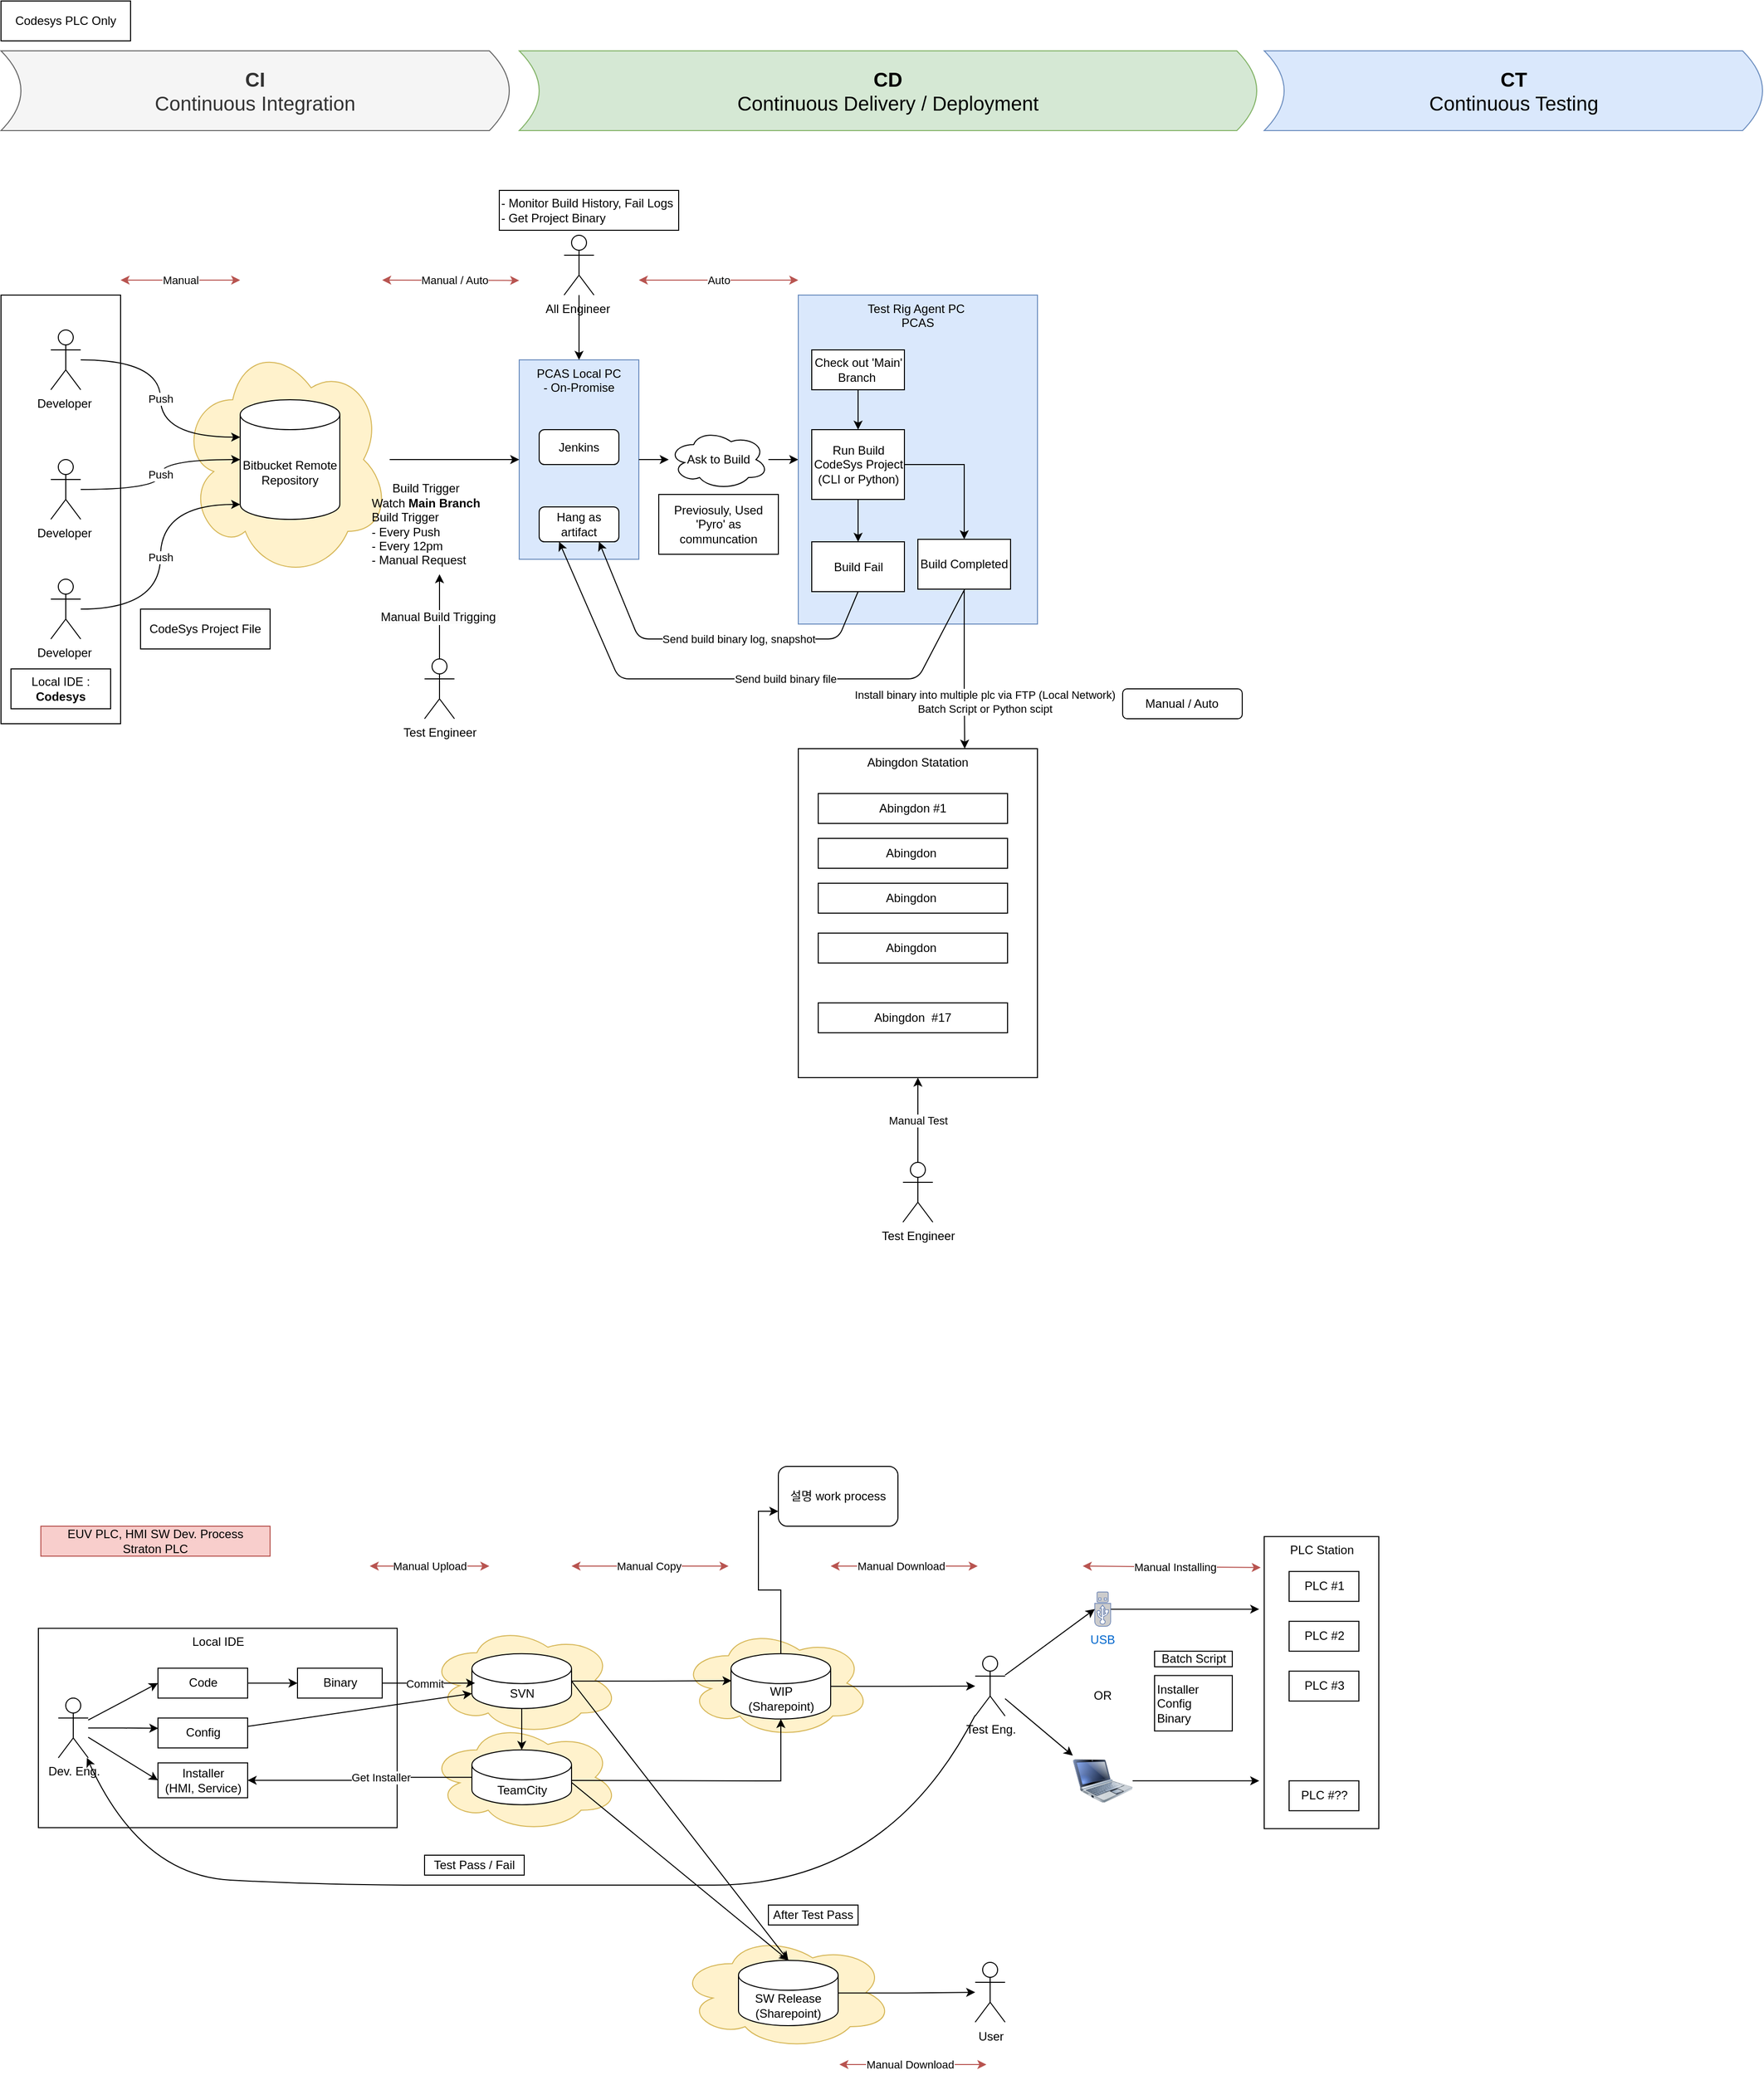 <mxfile version="24.7.6" pages="2">
  <diagram id="KxPbIj3FwHtDhFQbGqtP" name="페이지-2">
    <mxGraphModel dx="2701" dy="2658" grid="1" gridSize="10" guides="1" tooltips="1" connect="1" arrows="1" fold="1" page="1" pageScale="1" pageWidth="1654" pageHeight="1169" math="0" shadow="0">
      <root>
        <mxCell id="0" />
        <mxCell id="1" parent="0" />
        <mxCell id="MleifXrK1_D6z72Krnsk-5" value="" style="ellipse;shape=cloud;whiteSpace=wrap;html=1;fillColor=#fff2cc;strokeColor=#d6b656;" parent="1" vertex="1">
          <mxGeometry x="722.5" y="1622.38" width="190" height="110" as="geometry" />
        </mxCell>
        <mxCell id="MleifXrK1_D6z72Krnsk-4" value="" style="ellipse;shape=cloud;whiteSpace=wrap;html=1;fillColor=#fff2cc;strokeColor=#d6b656;" parent="1" vertex="1">
          <mxGeometry x="470" y="1716.88" width="190" height="110" as="geometry" />
        </mxCell>
        <mxCell id="-m3dXE-VozoAQMa8QtAR-6" value="Local IDE" style="rounded=0;whiteSpace=wrap;html=1;verticalAlign=top;align=center;" parent="1" vertex="1">
          <mxGeometry x="77.5" y="1622.38" width="360" height="200" as="geometry" />
        </mxCell>
        <mxCell id="MxaIMDJWDvqsAqh7OmnF-37" value="Abingdon Statation" style="rounded=0;whiteSpace=wrap;html=1;verticalAlign=top;" parent="1" vertex="1">
          <mxGeometry x="840" y="740" width="240" height="330" as="geometry" />
        </mxCell>
        <mxCell id="MxaIMDJWDvqsAqh7OmnF-21" style="edgeStyle=orthogonalEdgeStyle;rounded=0;orthogonalLoop=1;jettySize=auto;html=1;entryX=0;entryY=0.5;entryDx=0;entryDy=0;" parent="1" source="MxaIMDJWDvqsAqh7OmnF-22" target="MxaIMDJWDvqsAqh7OmnF-20" edge="1">
          <mxGeometry relative="1" as="geometry" />
        </mxCell>
        <mxCell id="MxaIMDJWDvqsAqh7OmnF-16" value="PCAS Local PC&lt;div&gt;- On-Promise&lt;/div&gt;" style="rounded=0;whiteSpace=wrap;html=1;verticalAlign=top;fillColor=#dae8fc;strokeColor=#6c8ebf;" parent="1" vertex="1">
          <mxGeometry x="560" y="350" width="120" height="200" as="geometry" />
        </mxCell>
        <mxCell id="MxaIMDJWDvqsAqh7OmnF-11" value="" style="rounded=0;whiteSpace=wrap;html=1;" parent="1" vertex="1">
          <mxGeometry x="40" y="285" width="120" height="430" as="geometry" />
        </mxCell>
        <mxCell id="MxaIMDJWDvqsAqh7OmnF-17" style="edgeStyle=orthogonalEdgeStyle;rounded=0;orthogonalLoop=1;jettySize=auto;html=1;" parent="1" source="MxaIMDJWDvqsAqh7OmnF-10" target="MxaIMDJWDvqsAqh7OmnF-16" edge="1">
          <mxGeometry relative="1" as="geometry" />
        </mxCell>
        <mxCell id="MxaIMDJWDvqsAqh7OmnF-10" value="" style="ellipse;shape=cloud;whiteSpace=wrap;html=1;fillColor=#fff2cc;strokeColor=#d6b656;" parent="1" vertex="1">
          <mxGeometry x="220" y="330" width="210" height="240" as="geometry" />
        </mxCell>
        <mxCell id="MxaIMDJWDvqsAqh7OmnF-1" value="Bitbucket Remote Repository" style="shape=cylinder3;whiteSpace=wrap;html=1;boundedLbl=1;backgroundOutline=1;size=15;" parent="1" vertex="1">
          <mxGeometry x="280" y="390" width="100" height="120" as="geometry" />
        </mxCell>
        <mxCell id="MxaIMDJWDvqsAqh7OmnF-2" value="Developer&amp;nbsp;" style="shape=umlActor;verticalLabelPosition=bottom;verticalAlign=top;html=1;outlineConnect=0;" parent="1" vertex="1">
          <mxGeometry x="90" y="320" width="30" height="60" as="geometry" />
        </mxCell>
        <mxCell id="MxaIMDJWDvqsAqh7OmnF-8" value="Push" style="edgeStyle=orthogonalEdgeStyle;rounded=0;orthogonalLoop=1;jettySize=auto;html=1;curved=1;" parent="1" source="MxaIMDJWDvqsAqh7OmnF-4" target="MxaIMDJWDvqsAqh7OmnF-1" edge="1">
          <mxGeometry relative="1" as="geometry" />
        </mxCell>
        <mxCell id="MxaIMDJWDvqsAqh7OmnF-4" value="Developer&amp;nbsp;" style="shape=umlActor;verticalLabelPosition=bottom;verticalAlign=top;html=1;outlineConnect=0;" parent="1" vertex="1">
          <mxGeometry x="90" y="450" width="30" height="60" as="geometry" />
        </mxCell>
        <mxCell id="MxaIMDJWDvqsAqh7OmnF-5" value="Developer&amp;nbsp;" style="shape=umlActor;verticalLabelPosition=bottom;verticalAlign=top;html=1;outlineConnect=0;" parent="1" vertex="1">
          <mxGeometry x="90" y="570" width="30" height="60" as="geometry" />
        </mxCell>
        <mxCell id="MxaIMDJWDvqsAqh7OmnF-7" value="Push" style="edgeStyle=orthogonalEdgeStyle;rounded=0;orthogonalLoop=1;jettySize=auto;html=1;entryX=0;entryY=1;entryDx=0;entryDy=-15;entryPerimeter=0;curved=1;" parent="1" source="MxaIMDJWDvqsAqh7OmnF-5" target="MxaIMDJWDvqsAqh7OmnF-1" edge="1">
          <mxGeometry relative="1" as="geometry" />
        </mxCell>
        <mxCell id="MxaIMDJWDvqsAqh7OmnF-9" value="Push" style="edgeStyle=orthogonalEdgeStyle;rounded=0;orthogonalLoop=1;jettySize=auto;html=1;entryX=0;entryY=0;entryDx=0;entryDy=37.5;entryPerimeter=0;curved=1;" parent="1" source="MxaIMDJWDvqsAqh7OmnF-2" target="MxaIMDJWDvqsAqh7OmnF-1" edge="1">
          <mxGeometry relative="1" as="geometry" />
        </mxCell>
        <mxCell id="MxaIMDJWDvqsAqh7OmnF-12" value="Local IDE : &lt;b&gt;Codesys&lt;/b&gt;" style="rounded=0;whiteSpace=wrap;html=1;" parent="1" vertex="1">
          <mxGeometry x="50" y="660" width="100" height="40" as="geometry" />
        </mxCell>
        <mxCell id="MxaIMDJWDvqsAqh7OmnF-13" value="CodeSys Project File" style="rounded=0;whiteSpace=wrap;html=1;" parent="1" vertex="1">
          <mxGeometry x="180" y="600" width="130" height="40" as="geometry" />
        </mxCell>
        <mxCell id="MxaIMDJWDvqsAqh7OmnF-18" value="&lt;div style=&quot;text-align: center;&quot;&gt;Build Trigger&lt;/div&gt;&lt;div&gt;Watch &lt;b&gt;Main Branch&lt;/b&gt;&lt;/div&gt;Build Trigger&amp;nbsp;&lt;div&gt;- Every Push&lt;/div&gt;&lt;div&gt;- Every 12pm&amp;nbsp;&lt;/div&gt;&lt;div&gt;- Manual Request&lt;/div&gt;" style="text;html=1;align=left;verticalAlign=middle;whiteSpace=wrap;rounded=0;" parent="1" vertex="1">
          <mxGeometry x="410" y="465" width="140" height="100" as="geometry" />
        </mxCell>
        <mxCell id="MxaIMDJWDvqsAqh7OmnF-20" value="Test Rig Agent PC&amp;nbsp;&lt;div&gt;PCAS&lt;/div&gt;" style="rounded=0;whiteSpace=wrap;html=1;verticalAlign=top;fillColor=#dae8fc;strokeColor=#6c8ebf;" parent="1" vertex="1">
          <mxGeometry x="840" y="285" width="240" height="330" as="geometry" />
        </mxCell>
        <mxCell id="MxaIMDJWDvqsAqh7OmnF-23" value="" style="edgeStyle=orthogonalEdgeStyle;rounded=0;orthogonalLoop=1;jettySize=auto;html=1;entryX=0;entryY=0.5;entryDx=0;entryDy=0;" parent="1" source="MxaIMDJWDvqsAqh7OmnF-16" target="MxaIMDJWDvqsAqh7OmnF-22" edge="1">
          <mxGeometry relative="1" as="geometry">
            <mxPoint x="680" y="450" as="sourcePoint" />
            <mxPoint x="820" y="450" as="targetPoint" />
          </mxGeometry>
        </mxCell>
        <mxCell id="MxaIMDJWDvqsAqh7OmnF-22" value="Ask to Build" style="ellipse;shape=cloud;whiteSpace=wrap;html=1;" parent="1" vertex="1">
          <mxGeometry x="710" y="420" width="100" height="60" as="geometry" />
        </mxCell>
        <mxCell id="MxaIMDJWDvqsAqh7OmnF-28" style="edgeStyle=orthogonalEdgeStyle;rounded=0;orthogonalLoop=1;jettySize=auto;html=1;" parent="1" source="MxaIMDJWDvqsAqh7OmnF-24" target="MxaIMDJWDvqsAqh7OmnF-27" edge="1">
          <mxGeometry relative="1" as="geometry" />
        </mxCell>
        <mxCell id="MxaIMDJWDvqsAqh7OmnF-24" value="Check out &#39;Main&#39; Branch&amp;nbsp;" style="rounded=0;whiteSpace=wrap;html=1;" parent="1" vertex="1">
          <mxGeometry x="853.5" y="340" width="93" height="40" as="geometry" />
        </mxCell>
        <mxCell id="MxaIMDJWDvqsAqh7OmnF-26" value="Previosuly, Used &#39;Pyro&#39; as communcation" style="rounded=0;whiteSpace=wrap;html=1;" parent="1" vertex="1">
          <mxGeometry x="700" y="485" width="120" height="60" as="geometry" />
        </mxCell>
        <mxCell id="MxaIMDJWDvqsAqh7OmnF-30" style="edgeStyle=orthogonalEdgeStyle;rounded=0;orthogonalLoop=1;jettySize=auto;html=1;" parent="1" source="MxaIMDJWDvqsAqh7OmnF-27" target="MxaIMDJWDvqsAqh7OmnF-29" edge="1">
          <mxGeometry relative="1" as="geometry" />
        </mxCell>
        <mxCell id="MxaIMDJWDvqsAqh7OmnF-34" style="edgeStyle=orthogonalEdgeStyle;rounded=0;orthogonalLoop=1;jettySize=auto;html=1;" parent="1" source="MxaIMDJWDvqsAqh7OmnF-27" target="MxaIMDJWDvqsAqh7OmnF-33" edge="1">
          <mxGeometry relative="1" as="geometry" />
        </mxCell>
        <mxCell id="MxaIMDJWDvqsAqh7OmnF-27" value="Run Build CodeSys Project&lt;div&gt;(CLI or Python)&lt;/div&gt;" style="rounded=0;whiteSpace=wrap;html=1;" parent="1" vertex="1">
          <mxGeometry x="853.5" y="420" width="93" height="70" as="geometry" />
        </mxCell>
        <mxCell id="MxaIMDJWDvqsAqh7OmnF-38" value="Install binary into multiple plc via FTP (Local Network)&lt;div&gt;Batch Script or Python scipt&lt;/div&gt;" style="edgeStyle=orthogonalEdgeStyle;rounded=0;orthogonalLoop=1;jettySize=auto;html=1;" parent="1" source="MxaIMDJWDvqsAqh7OmnF-29" edge="1">
          <mxGeometry x="0.412" y="20" relative="1" as="geometry">
            <mxPoint x="1007" y="740" as="targetPoint" />
            <Array as="points">
              <mxPoint x="1007" y="680" />
              <mxPoint x="1007" y="740" />
            </Array>
            <mxPoint as="offset" />
          </mxGeometry>
        </mxCell>
        <mxCell id="MxaIMDJWDvqsAqh7OmnF-29" value="Build Completed" style="rounded=0;whiteSpace=wrap;html=1;" parent="1" vertex="1">
          <mxGeometry x="960" y="530" width="93" height="50" as="geometry" />
        </mxCell>
        <mxCell id="MxaIMDJWDvqsAqh7OmnF-31" value="Send build binary file" style="endArrow=classic;html=1;rounded=1;entryX=0.25;entryY=1;entryDx=0;entryDy=0;curved=0;" parent="1" target="MxaIMDJWDvqsAqh7OmnF-32" edge="1">
          <mxGeometry x="-0.149" width="50" height="50" relative="1" as="geometry">
            <mxPoint x="1007" y="580" as="sourcePoint" />
            <mxPoint x="790" y="590" as="targetPoint" />
            <Array as="points">
              <mxPoint x="960" y="670" />
              <mxPoint x="800" y="670" />
              <mxPoint x="660" y="670" />
            </Array>
            <mxPoint as="offset" />
          </mxGeometry>
        </mxCell>
        <mxCell id="MxaIMDJWDvqsAqh7OmnF-32" value="Hang as artifact" style="rounded=1;whiteSpace=wrap;html=1;" parent="1" vertex="1">
          <mxGeometry x="580" y="497.5" width="80" height="35" as="geometry" />
        </mxCell>
        <mxCell id="MxaIMDJWDvqsAqh7OmnF-33" value="Build Fail" style="rounded=0;whiteSpace=wrap;html=1;" parent="1" vertex="1">
          <mxGeometry x="853.5" y="532.5" width="93" height="50" as="geometry" />
        </mxCell>
        <mxCell id="MxaIMDJWDvqsAqh7OmnF-35" value="Send build binary log, snapshot" style="endArrow=classic;html=1;rounded=1;entryX=0.75;entryY=1;entryDx=0;entryDy=0;curved=0;exitX=0.5;exitY=1;exitDx=0;exitDy=0;" parent="1" source="MxaIMDJWDvqsAqh7OmnF-33" target="MxaIMDJWDvqsAqh7OmnF-32" edge="1">
          <mxGeometry x="-0.151" width="50" height="50" relative="1" as="geometry">
            <mxPoint x="864" y="565" as="sourcePoint" />
            <mxPoint x="630" y="543" as="targetPoint" />
            <Array as="points">
              <mxPoint x="880" y="630" />
              <mxPoint x="680" y="630" />
            </Array>
            <mxPoint as="offset" />
          </mxGeometry>
        </mxCell>
        <mxCell id="MxaIMDJWDvqsAqh7OmnF-36" value="Abingdon #1" style="rounded=0;whiteSpace=wrap;html=1;" parent="1" vertex="1">
          <mxGeometry x="860" y="785" width="190" height="30" as="geometry" />
        </mxCell>
        <mxCell id="MxaIMDJWDvqsAqh7OmnF-39" value="Abingdon&amp;nbsp;" style="rounded=0;whiteSpace=wrap;html=1;" parent="1" vertex="1">
          <mxGeometry x="860" y="830" width="190" height="30" as="geometry" />
        </mxCell>
        <mxCell id="MxaIMDJWDvqsAqh7OmnF-40" value="Abingdon&amp;nbsp;" style="rounded=0;whiteSpace=wrap;html=1;" parent="1" vertex="1">
          <mxGeometry x="860" y="875" width="190" height="30" as="geometry" />
        </mxCell>
        <mxCell id="MxaIMDJWDvqsAqh7OmnF-41" value="Abingdon&amp;nbsp;" style="rounded=0;whiteSpace=wrap;html=1;" parent="1" vertex="1">
          <mxGeometry x="860" y="925" width="190" height="30" as="geometry" />
        </mxCell>
        <mxCell id="MxaIMDJWDvqsAqh7OmnF-42" value="Abingdon&amp;nbsp; #17" style="rounded=0;whiteSpace=wrap;html=1;" parent="1" vertex="1">
          <mxGeometry x="860" y="995" width="190" height="30" as="geometry" />
        </mxCell>
        <mxCell id="MxaIMDJWDvqsAqh7OmnF-45" value="&lt;span style=&quot;font-size: 12px; background-color: rgb(251, 251, 251);&quot;&gt;Manual Build Trigging&amp;nbsp;&lt;/span&gt;" style="edgeStyle=orthogonalEdgeStyle;rounded=0;orthogonalLoop=1;jettySize=auto;html=1;entryX=0.5;entryY=1;entryDx=0;entryDy=0;" parent="1" source="MxaIMDJWDvqsAqh7OmnF-44" target="MxaIMDJWDvqsAqh7OmnF-18" edge="1">
          <mxGeometry relative="1" as="geometry" />
        </mxCell>
        <mxCell id="MxaIMDJWDvqsAqh7OmnF-44" value="Test Engineer" style="shape=umlActor;verticalLabelPosition=bottom;verticalAlign=top;html=1;outlineConnect=0;" parent="1" vertex="1">
          <mxGeometry x="465" y="650" width="30" height="60" as="geometry" />
        </mxCell>
        <mxCell id="MxaIMDJWDvqsAqh7OmnF-51" value="Manual Test" style="edgeStyle=orthogonalEdgeStyle;rounded=0;orthogonalLoop=1;jettySize=auto;html=1;entryX=0.5;entryY=1;entryDx=0;entryDy=0;" parent="1" source="MxaIMDJWDvqsAqh7OmnF-50" target="MxaIMDJWDvqsAqh7OmnF-37" edge="1">
          <mxGeometry relative="1" as="geometry" />
        </mxCell>
        <mxCell id="MxaIMDJWDvqsAqh7OmnF-50" value="Test Engineer" style="shape=umlActor;verticalLabelPosition=bottom;verticalAlign=top;html=1;outlineConnect=0;" parent="1" vertex="1">
          <mxGeometry x="945" y="1155" width="30" height="60" as="geometry" />
        </mxCell>
        <mxCell id="MxaIMDJWDvqsAqh7OmnF-52" value="Manual / Auto" style="rounded=1;whiteSpace=wrap;html=1;" parent="1" vertex="1">
          <mxGeometry x="1165.47" y="680" width="120" height="30" as="geometry" />
        </mxCell>
        <mxCell id="MxaIMDJWDvqsAqh7OmnF-56" value="Jenkins" style="rounded=1;whiteSpace=wrap;html=1;" parent="1" vertex="1">
          <mxGeometry x="580" y="420" width="80" height="35" as="geometry" />
        </mxCell>
        <mxCell id="MxaIMDJWDvqsAqh7OmnF-58" style="edgeStyle=orthogonalEdgeStyle;rounded=0;orthogonalLoop=1;jettySize=auto;html=1;entryX=0.5;entryY=0;entryDx=0;entryDy=0;" parent="1" source="MxaIMDJWDvqsAqh7OmnF-57" target="MxaIMDJWDvqsAqh7OmnF-16" edge="1">
          <mxGeometry relative="1" as="geometry" />
        </mxCell>
        <mxCell id="MxaIMDJWDvqsAqh7OmnF-57" value="All Engineer&amp;nbsp;&lt;div&gt;&lt;br&gt;&lt;/div&gt;" style="shape=umlActor;verticalLabelPosition=bottom;verticalAlign=top;html=1;outlineConnect=0;" parent="1" vertex="1">
          <mxGeometry x="605" y="225" width="30" height="60" as="geometry" />
        </mxCell>
        <mxCell id="MxaIMDJWDvqsAqh7OmnF-61" value="- Monitor Build History, Fail Logs&lt;div&gt;- Get Project Binary&lt;/div&gt;" style="rounded=0;whiteSpace=wrap;html=1;align=left;" parent="1" vertex="1">
          <mxGeometry x="540" y="180" width="180" height="40" as="geometry" />
        </mxCell>
        <mxCell id="-m3dXE-VozoAQMa8QtAR-1" value="&lt;b style=&quot;font-size: 20px;&quot;&gt;&lt;font style=&quot;font-size: 20px;&quot;&gt;CI&lt;/font&gt;&lt;/b&gt;&lt;div style=&quot;font-size: 20px;&quot;&gt;&lt;font style=&quot;font-size: 20px;&quot;&gt;Continuous Integration&lt;/font&gt;&lt;/div&gt;" style="shape=dataStorage;whiteSpace=wrap;html=1;fixedSize=1;flipH=1;fillColor=#f5f5f5;fontColor=#333333;strokeColor=#666666;" parent="1" vertex="1">
          <mxGeometry x="40" y="40" width="510" height="80" as="geometry" />
        </mxCell>
        <mxCell id="-m3dXE-VozoAQMa8QtAR-2" value="&lt;b style=&quot;font-size: 20px;&quot;&gt;CT&lt;/b&gt;&lt;div style=&quot;font-size: 20px;&quot;&gt;Continuous Testing&lt;/div&gt;" style="shape=dataStorage;whiteSpace=wrap;html=1;fixedSize=1;flipH=1;fontSize=20;fillColor=#dae8fc;strokeColor=#6c8ebf;" parent="1" vertex="1">
          <mxGeometry x="1307.5" y="40" width="500" height="80" as="geometry" />
        </mxCell>
        <mxCell id="-m3dXE-VozoAQMa8QtAR-3" value="&lt;b style=&quot;font-size: 20px;&quot;&gt;CD&lt;/b&gt;&lt;div style=&quot;font-size: 20px;&quot;&gt;Continuous Delivery / Deployment&lt;/div&gt;" style="shape=dataStorage;whiteSpace=wrap;html=1;fixedSize=1;flipH=1;fontSize=20;fillColor=#d5e8d4;strokeColor=#82b366;" parent="1" vertex="1">
          <mxGeometry x="560" y="40" width="740" height="80" as="geometry" />
        </mxCell>
        <mxCell id="j_4R4PPlXTaouCPpJ6sc-36" style="rounded=0;orthogonalLoop=1;jettySize=auto;html=1;entryX=0;entryY=0.5;entryDx=0;entryDy=0;" parent="1" source="-m3dXE-VozoAQMa8QtAR-5" target="-m3dXE-VozoAQMa8QtAR-9" edge="1">
          <mxGeometry relative="1" as="geometry" />
        </mxCell>
        <mxCell id="j_4R4PPlXTaouCPpJ6sc-38" style="rounded=0;orthogonalLoop=1;jettySize=auto;html=1;entryX=0;entryY=0.5;entryDx=0;entryDy=0;" parent="1" source="-m3dXE-VozoAQMa8QtAR-5" target="j_4R4PPlXTaouCPpJ6sc-17" edge="1">
          <mxGeometry relative="1" as="geometry" />
        </mxCell>
        <mxCell id="-m3dXE-VozoAQMa8QtAR-5" value="Dev. Eng." style="shape=umlActor;verticalLabelPosition=bottom;verticalAlign=top;html=1;outlineConnect=0;" parent="1" vertex="1">
          <mxGeometry x="97.5" y="1692.38" width="30" height="60" as="geometry" />
        </mxCell>
        <mxCell id="j_4R4PPlXTaouCPpJ6sc-39" style="edgeStyle=orthogonalEdgeStyle;rounded=0;orthogonalLoop=1;jettySize=auto;html=1;entryX=0;entryY=0.5;entryDx=0;entryDy=0;" parent="1" source="-m3dXE-VozoAQMa8QtAR-9" target="j_4R4PPlXTaouCPpJ6sc-35" edge="1">
          <mxGeometry relative="1" as="geometry" />
        </mxCell>
        <mxCell id="-m3dXE-VozoAQMa8QtAR-9" value="Code" style="rounded=0;whiteSpace=wrap;html=1;" parent="1" vertex="1">
          <mxGeometry x="197.5" y="1662.38" width="90" height="30" as="geometry" />
        </mxCell>
        <mxCell id="-m3dXE-VozoAQMa8QtAR-12" value="" style="ellipse;shape=cloud;whiteSpace=wrap;html=1;fillColor=#fff2cc;strokeColor=#d6b656;" parent="1" vertex="1">
          <mxGeometry x="470" y="1619.38" width="190" height="110" as="geometry" />
        </mxCell>
        <mxCell id="-m3dXE-VozoAQMa8QtAR-13" value="SVN" style="shape=cylinder3;whiteSpace=wrap;html=1;boundedLbl=1;backgroundOutline=1;size=15;" parent="1" vertex="1">
          <mxGeometry x="512.5" y="1647.88" width="100" height="55" as="geometry" />
        </mxCell>
        <mxCell id="j_4R4PPlXTaouCPpJ6sc-3" style="rounded=0;orthogonalLoop=1;jettySize=auto;html=1;" parent="1" source="-m3dXE-VozoAQMa8QtAR-14" target="-m3dXE-VozoAQMa8QtAR-31" edge="1">
          <mxGeometry relative="1" as="geometry" />
        </mxCell>
        <mxCell id="-m3dXE-VozoAQMa8QtAR-14" value="Test Eng." style="shape=umlActor;verticalLabelPosition=bottom;verticalAlign=top;html=1;outlineConnect=0;" parent="1" vertex="1">
          <mxGeometry x="1017.5" y="1650.38" width="30" height="60" as="geometry" />
        </mxCell>
        <mxCell id="-m3dXE-VozoAQMa8QtAR-17" value="PLC Station" style="rounded=0;whiteSpace=wrap;html=1;verticalAlign=top;" parent="1" vertex="1">
          <mxGeometry x="1307.5" y="1530.38" width="115" height="293" as="geometry" />
        </mxCell>
        <mxCell id="-m3dXE-VozoAQMa8QtAR-18" value="PLC #1" style="rounded=0;whiteSpace=wrap;html=1;" parent="1" vertex="1">
          <mxGeometry x="1332.5" y="1565.38" width="70" height="30" as="geometry" />
        </mxCell>
        <mxCell id="-m3dXE-VozoAQMa8QtAR-22" value="PLC #??" style="rounded=0;whiteSpace=wrap;html=1;" parent="1" vertex="1">
          <mxGeometry x="1332.5" y="1775.38" width="70" height="30" as="geometry" />
        </mxCell>
        <mxCell id="-m3dXE-VozoAQMa8QtAR-23" value="PLC #2" style="rounded=0;whiteSpace=wrap;html=1;" parent="1" vertex="1">
          <mxGeometry x="1332.5" y="1615.38" width="70" height="30" as="geometry" />
        </mxCell>
        <mxCell id="-m3dXE-VozoAQMa8QtAR-24" value="PLC #3" style="rounded=0;whiteSpace=wrap;html=1;" parent="1" vertex="1">
          <mxGeometry x="1332.5" y="1665.38" width="70" height="30" as="geometry" />
        </mxCell>
        <mxCell id="j_4R4PPlXTaouCPpJ6sc-53" style="edgeStyle=orthogonalEdgeStyle;rounded=0;orthogonalLoop=1;jettySize=auto;html=1;" parent="1" source="-m3dXE-VozoAQMa8QtAR-30" edge="1">
          <mxGeometry relative="1" as="geometry">
            <mxPoint x="1302.5" y="1603.19" as="targetPoint" />
          </mxGeometry>
        </mxCell>
        <mxCell id="-m3dXE-VozoAQMa8QtAR-30" value="USB" style="fontColor=#0066CC;verticalAlign=top;verticalLabelPosition=bottom;labelPosition=center;align=center;html=1;outlineConnect=0;fillColor=#CCCCCC;strokeColor=#6881B3;gradientColor=none;gradientDirection=north;strokeWidth=2;shape=mxgraph.networks.usb_stick;rotation=0;" parent="1" vertex="1">
          <mxGeometry x="1137.5" y="1586" width="15.93" height="34.38" as="geometry" />
        </mxCell>
        <mxCell id="j_4R4PPlXTaouCPpJ6sc-54" style="edgeStyle=orthogonalEdgeStyle;rounded=0;orthogonalLoop=1;jettySize=auto;html=1;" parent="1" source="-m3dXE-VozoAQMa8QtAR-31" edge="1">
          <mxGeometry relative="1" as="geometry">
            <mxPoint x="1302.5" y="1775.38" as="targetPoint" />
          </mxGeometry>
        </mxCell>
        <mxCell id="-m3dXE-VozoAQMa8QtAR-31" value="" style="image;html=1;image=img/lib/clip_art/computers/Netbook_128x128.png" parent="1" vertex="1">
          <mxGeometry x="1115.47" y="1745.38" width="60" height="60" as="geometry" />
        </mxCell>
        <mxCell id="j_4R4PPlXTaouCPpJ6sc-2" style="rounded=0;orthogonalLoop=1;jettySize=auto;html=1;entryX=0;entryY=0.5;entryDx=0;entryDy=0;entryPerimeter=0;" parent="1" source="-m3dXE-VozoAQMa8QtAR-14" target="-m3dXE-VozoAQMa8QtAR-30" edge="1">
          <mxGeometry relative="1" as="geometry" />
        </mxCell>
        <mxCell id="j_4R4PPlXTaouCPpJ6sc-13" value="OR" style="text;html=1;align=center;verticalAlign=middle;resizable=0;points=[];autosize=1;strokeColor=none;fillColor=none;" parent="1" vertex="1">
          <mxGeometry x="1125.47" y="1675.38" width="40" height="30" as="geometry" />
        </mxCell>
        <mxCell id="j_4R4PPlXTaouCPpJ6sc-17" value="Installer&lt;div&gt;(HMI, Service)&lt;/div&gt;" style="rounded=0;whiteSpace=wrap;html=1;" parent="1" vertex="1">
          <mxGeometry x="197.5" y="1757.38" width="90" height="35" as="geometry" />
        </mxCell>
        <mxCell id="j_4R4PPlXTaouCPpJ6sc-34" value="Config" style="rounded=0;whiteSpace=wrap;html=1;" parent="1" vertex="1">
          <mxGeometry x="197.5" y="1712.38" width="90" height="30" as="geometry" />
        </mxCell>
        <mxCell id="j_4R4PPlXTaouCPpJ6sc-35" value="Binary" style="rounded=0;whiteSpace=wrap;html=1;" parent="1" vertex="1">
          <mxGeometry x="337.5" y="1662.38" width="85" height="30" as="geometry" />
        </mxCell>
        <mxCell id="j_4R4PPlXTaouCPpJ6sc-37" style="edgeStyle=orthogonalEdgeStyle;rounded=0;orthogonalLoop=1;jettySize=auto;html=1;entryX=0.004;entryY=0.344;entryDx=0;entryDy=0;entryPerimeter=0;" parent="1" source="-m3dXE-VozoAQMa8QtAR-5" target="j_4R4PPlXTaouCPpJ6sc-34" edge="1">
          <mxGeometry relative="1" as="geometry" />
        </mxCell>
        <mxCell id="j_4R4PPlXTaouCPpJ6sc-42" style="edgeStyle=orthogonalEdgeStyle;rounded=0;orthogonalLoop=1;jettySize=auto;html=1;entryX=0.032;entryY=0.536;entryDx=0;entryDy=0;entryPerimeter=0;" parent="1" source="j_4R4PPlXTaouCPpJ6sc-35" target="-m3dXE-VozoAQMa8QtAR-13" edge="1">
          <mxGeometry relative="1" as="geometry" />
        </mxCell>
        <mxCell id="0X789oR1YY4GXddbjiKS-2" value="Commit" style="edgeLabel;html=1;align=center;verticalAlign=middle;resizable=0;points=[];" vertex="1" connectable="0" parent="j_4R4PPlXTaouCPpJ6sc-42">
          <mxGeometry x="0.066" relative="1" as="geometry">
            <mxPoint x="-7" as="offset" />
          </mxGeometry>
        </mxCell>
        <mxCell id="j_4R4PPlXTaouCPpJ6sc-43" style="rounded=0;orthogonalLoop=1;jettySize=auto;html=1;entryX=0;entryY=1;entryDx=0;entryDy=-15;entryPerimeter=0;" parent="1" source="j_4R4PPlXTaouCPpJ6sc-34" target="-m3dXE-VozoAQMa8QtAR-13" edge="1">
          <mxGeometry relative="1" as="geometry" />
        </mxCell>
        <mxCell id="MleifXrK1_D6z72Krnsk-7" style="edgeStyle=orthogonalEdgeStyle;rounded=0;orthogonalLoop=1;jettySize=auto;html=1;" parent="1" source="j_4R4PPlXTaouCPpJ6sc-45" target="-m3dXE-VozoAQMa8QtAR-14" edge="1">
          <mxGeometry relative="1" as="geometry" />
        </mxCell>
        <mxCell id="YGNdnGiCJwuN9pjPTkYq-2" style="edgeStyle=orthogonalEdgeStyle;rounded=0;orthogonalLoop=1;jettySize=auto;html=1;entryX=0;entryY=0.75;entryDx=0;entryDy=0;" edge="1" parent="1" source="j_4R4PPlXTaouCPpJ6sc-45" target="YGNdnGiCJwuN9pjPTkYq-1">
          <mxGeometry relative="1" as="geometry" />
        </mxCell>
        <mxCell id="j_4R4PPlXTaouCPpJ6sc-45" value="WIP&lt;div&gt;(Sharepoint)&lt;/div&gt;" style="shape=cylinder3;whiteSpace=wrap;html=1;boundedLbl=1;backgroundOutline=1;size=15;" parent="1" vertex="1">
          <mxGeometry x="772.5" y="1647.88" width="100" height="65.5" as="geometry" />
        </mxCell>
        <mxCell id="j_4R4PPlXTaouCPpJ6sc-59" value="" style="curved=1;endArrow=classic;html=1;rounded=0;" parent="1" source="-m3dXE-VozoAQMa8QtAR-14" target="-m3dXE-VozoAQMa8QtAR-5" edge="1">
          <mxGeometry width="50" height="50" relative="1" as="geometry">
            <mxPoint x="532.5" y="1712.38" as="sourcePoint" />
            <mxPoint x="582.5" y="1662.38" as="targetPoint" />
            <Array as="points">
              <mxPoint x="930" y="1880" />
              <mxPoint x="580" y="1880" />
              <mxPoint x="360" y="1880" />
              <mxPoint x="180" y="1870" />
            </Array>
          </mxGeometry>
        </mxCell>
        <mxCell id="j_4R4PPlXTaouCPpJ6sc-61" value="Test Pass / Fail" style="rounded=0;whiteSpace=wrap;html=1;" parent="1" vertex="1">
          <mxGeometry x="465" y="1850" width="100" height="20" as="geometry" />
        </mxCell>
        <mxCell id="j_4R4PPlXTaouCPpJ6sc-68" value="Batch Script" style="rounded=0;whiteSpace=wrap;html=1;" parent="1" vertex="1">
          <mxGeometry x="1197.5" y="1645.38" width="77.97" height="15.62" as="geometry" />
        </mxCell>
        <mxCell id="j_4R4PPlXTaouCPpJ6sc-74" value="" style="ellipse;shape=cloud;whiteSpace=wrap;html=1;fillColor=#fff2cc;strokeColor=#d6b656;" parent="1" vertex="1">
          <mxGeometry x="720" y="1930" width="215" height="115" as="geometry" />
        </mxCell>
        <mxCell id="j_4R4PPlXTaouCPpJ6sc-83" style="edgeStyle=orthogonalEdgeStyle;rounded=0;orthogonalLoop=1;jettySize=auto;html=1;" parent="1" source="j_4R4PPlXTaouCPpJ6sc-75" target="j_4R4PPlXTaouCPpJ6sc-81" edge="1">
          <mxGeometry relative="1" as="geometry" />
        </mxCell>
        <mxCell id="j_4R4PPlXTaouCPpJ6sc-75" value="&lt;div&gt;SW Release (Sharepoint)&lt;/div&gt;" style="shape=cylinder3;whiteSpace=wrap;html=1;boundedLbl=1;backgroundOutline=1;size=15;" parent="1" vertex="1">
          <mxGeometry x="780" y="1955.5" width="100" height="65.5" as="geometry" />
        </mxCell>
        <mxCell id="j_4R4PPlXTaouCPpJ6sc-76" style="rounded=0;orthogonalLoop=1;jettySize=auto;html=1;entryX=0.5;entryY=0;entryDx=0;entryDy=0;entryPerimeter=0;exitX=1;exitY=0.5;exitDx=0;exitDy=0;exitPerimeter=0;" parent="1" source="-m3dXE-VozoAQMa8QtAR-13" target="j_4R4PPlXTaouCPpJ6sc-75" edge="1">
          <mxGeometry relative="1" as="geometry" />
        </mxCell>
        <mxCell id="j_4R4PPlXTaouCPpJ6sc-77" style="rounded=0;orthogonalLoop=1;jettySize=auto;html=1;entryX=0.5;entryY=0;entryDx=0;entryDy=0;entryPerimeter=0;" parent="1" target="j_4R4PPlXTaouCPpJ6sc-75" edge="1">
          <mxGeometry relative="1" as="geometry">
            <mxPoint x="610" y="1775" as="sourcePoint" />
          </mxGeometry>
        </mxCell>
        <mxCell id="j_4R4PPlXTaouCPpJ6sc-78" style="edgeStyle=orthogonalEdgeStyle;rounded=0;orthogonalLoop=1;jettySize=auto;html=1;entryX=0.5;entryY=1;entryDx=0;entryDy=0;entryPerimeter=0;" parent="1" target="j_4R4PPlXTaouCPpJ6sc-45" edge="1">
          <mxGeometry relative="1" as="geometry">
            <mxPoint x="610" y="1775" as="sourcePoint" />
          </mxGeometry>
        </mxCell>
        <mxCell id="j_4R4PPlXTaouCPpJ6sc-79" value="After Test Pass" style="rounded=0;whiteSpace=wrap;html=1;" parent="1" vertex="1">
          <mxGeometry x="810" y="1900" width="90" height="20" as="geometry" />
        </mxCell>
        <mxCell id="j_4R4PPlXTaouCPpJ6sc-80" style="edgeStyle=orthogonalEdgeStyle;rounded=0;orthogonalLoop=1;jettySize=auto;html=1;" parent="1" source="-m3dXE-VozoAQMa8QtAR-13" edge="1">
          <mxGeometry relative="1" as="geometry">
            <mxPoint x="773" y="1675" as="targetPoint" />
            <Array as="points">
              <mxPoint x="693" y="1675" />
              <mxPoint x="773" y="1675" />
            </Array>
          </mxGeometry>
        </mxCell>
        <mxCell id="j_4R4PPlXTaouCPpJ6sc-81" value="User" style="shape=umlActor;verticalLabelPosition=bottom;verticalAlign=top;html=1;outlineConnect=0;" parent="1" vertex="1">
          <mxGeometry x="1017.5" y="1957.5" width="30" height="60" as="geometry" />
        </mxCell>
        <mxCell id="MleifXrK1_D6z72Krnsk-1" value="Installer&lt;div&gt;Config&lt;/div&gt;&lt;div&gt;Binary&lt;/div&gt;" style="rounded=0;whiteSpace=wrap;html=1;align=left;" parent="1" vertex="1">
          <mxGeometry x="1197.5" y="1669.76" width="77.97" height="55.62" as="geometry" />
        </mxCell>
        <mxCell id="0X789oR1YY4GXddbjiKS-5" style="edgeStyle=orthogonalEdgeStyle;rounded=0;orthogonalLoop=1;jettySize=auto;html=1;entryX=1;entryY=0.5;entryDx=0;entryDy=0;" edge="1" parent="1" source="MleifXrK1_D6z72Krnsk-2" target="j_4R4PPlXTaouCPpJ6sc-17">
          <mxGeometry relative="1" as="geometry" />
        </mxCell>
        <mxCell id="0X789oR1YY4GXddbjiKS-6" value="Get Installer" style="edgeLabel;html=1;align=center;verticalAlign=middle;resizable=0;points=[];" vertex="1" connectable="0" parent="0X789oR1YY4GXddbjiKS-5">
          <mxGeometry x="-0.192" relative="1" as="geometry">
            <mxPoint as="offset" />
          </mxGeometry>
        </mxCell>
        <mxCell id="MleifXrK1_D6z72Krnsk-2" value="TeamCity" style="shape=cylinder3;whiteSpace=wrap;html=1;boundedLbl=1;backgroundOutline=1;size=15;" parent="1" vertex="1">
          <mxGeometry x="512.5" y="1744.38" width="100" height="55" as="geometry" />
        </mxCell>
        <mxCell id="MleifXrK1_D6z72Krnsk-8" value="" style="endArrow=classic;startArrow=classic;html=1;rounded=0;fillColor=#f8cecc;strokeColor=#b85450;" parent="1" edge="1">
          <mxGeometry width="50" height="50" relative="1" as="geometry">
            <mxPoint x="160" y="270" as="sourcePoint" />
            <mxPoint x="280" y="270" as="targetPoint" />
          </mxGeometry>
        </mxCell>
        <mxCell id="MleifXrK1_D6z72Krnsk-9" value="Manual" style="edgeLabel;html=1;align=center;verticalAlign=middle;resizable=0;points=[];" parent="MleifXrK1_D6z72Krnsk-8" vertex="1" connectable="0">
          <mxGeometry x="0.428" relative="1" as="geometry">
            <mxPoint x="-26" as="offset" />
          </mxGeometry>
        </mxCell>
        <mxCell id="MleifXrK1_D6z72Krnsk-10" value="" style="endArrow=classic;startArrow=classic;html=1;rounded=0;fillColor=#f8cecc;strokeColor=#b85450;" parent="1" edge="1">
          <mxGeometry width="50" height="50" relative="1" as="geometry">
            <mxPoint x="422.5" y="270" as="sourcePoint" />
            <mxPoint x="560" y="270.33" as="targetPoint" />
          </mxGeometry>
        </mxCell>
        <mxCell id="MleifXrK1_D6z72Krnsk-11" value="Manual / Auto" style="edgeLabel;html=1;align=center;verticalAlign=middle;resizable=0;points=[];" parent="MleifXrK1_D6z72Krnsk-10" vertex="1" connectable="0">
          <mxGeometry x="0.428" relative="1" as="geometry">
            <mxPoint x="-26" as="offset" />
          </mxGeometry>
        </mxCell>
        <mxCell id="MleifXrK1_D6z72Krnsk-12" value="" style="endArrow=classic;startArrow=classic;html=1;rounded=0;fillColor=#f8cecc;strokeColor=#b85450;" parent="1" edge="1">
          <mxGeometry width="50" height="50" relative="1" as="geometry">
            <mxPoint x="680" y="270" as="sourcePoint" />
            <mxPoint x="840" y="270" as="targetPoint" />
          </mxGeometry>
        </mxCell>
        <mxCell id="MleifXrK1_D6z72Krnsk-13" value="Auto" style="edgeLabel;html=1;align=center;verticalAlign=middle;resizable=0;points=[];" parent="MleifXrK1_D6z72Krnsk-12" vertex="1" connectable="0">
          <mxGeometry x="0.428" relative="1" as="geometry">
            <mxPoint x="-34" as="offset" />
          </mxGeometry>
        </mxCell>
        <mxCell id="MleifXrK1_D6z72Krnsk-14" value="" style="endArrow=classic;startArrow=classic;html=1;rounded=0;fillColor=#f8cecc;strokeColor=#b85450;" parent="1" edge="1">
          <mxGeometry width="50" height="50" relative="1" as="geometry">
            <mxPoint x="410" y="1560" as="sourcePoint" />
            <mxPoint x="530" y="1560" as="targetPoint" />
          </mxGeometry>
        </mxCell>
        <mxCell id="MleifXrK1_D6z72Krnsk-15" value="Manual Upload" style="edgeLabel;html=1;align=center;verticalAlign=middle;resizable=0;points=[];" parent="MleifXrK1_D6z72Krnsk-14" vertex="1" connectable="0">
          <mxGeometry x="0.428" relative="1" as="geometry">
            <mxPoint x="-26" as="offset" />
          </mxGeometry>
        </mxCell>
        <mxCell id="MleifXrK1_D6z72Krnsk-16" value="" style="endArrow=classic;startArrow=classic;html=1;rounded=0;fillColor=#f8cecc;strokeColor=#b85450;" parent="1" edge="1">
          <mxGeometry width="50" height="50" relative="1" as="geometry">
            <mxPoint x="612.5" y="1560" as="sourcePoint" />
            <mxPoint x="770" y="1560" as="targetPoint" />
          </mxGeometry>
        </mxCell>
        <mxCell id="MleifXrK1_D6z72Krnsk-17" value="Manual Copy" style="edgeLabel;html=1;align=center;verticalAlign=middle;resizable=0;points=[];" parent="MleifXrK1_D6z72Krnsk-16" vertex="1" connectable="0">
          <mxGeometry x="0.428" relative="1" as="geometry">
            <mxPoint x="-35" as="offset" />
          </mxGeometry>
        </mxCell>
        <mxCell id="MleifXrK1_D6z72Krnsk-18" value="" style="endArrow=classic;startArrow=classic;html=1;rounded=0;fillColor=#f8cecc;strokeColor=#b85450;" parent="1" edge="1">
          <mxGeometry width="50" height="50" relative="1" as="geometry">
            <mxPoint x="872.5" y="1560" as="sourcePoint" />
            <mxPoint x="1020" y="1560" as="targetPoint" />
          </mxGeometry>
        </mxCell>
        <mxCell id="MleifXrK1_D6z72Krnsk-19" value="Manual Download" style="edgeLabel;html=1;align=center;verticalAlign=middle;resizable=0;points=[];" parent="MleifXrK1_D6z72Krnsk-18" vertex="1" connectable="0">
          <mxGeometry x="0.428" relative="1" as="geometry">
            <mxPoint x="-35" as="offset" />
          </mxGeometry>
        </mxCell>
        <mxCell id="MleifXrK1_D6z72Krnsk-20" value="" style="endArrow=classic;startArrow=classic;html=1;rounded=0;fillColor=#f8cecc;strokeColor=#b85450;" parent="1" edge="1">
          <mxGeometry width="50" height="50" relative="1" as="geometry">
            <mxPoint x="881.25" y="2060" as="sourcePoint" />
            <mxPoint x="1028.75" y="2060" as="targetPoint" />
          </mxGeometry>
        </mxCell>
        <mxCell id="MleifXrK1_D6z72Krnsk-21" value="Manual Download" style="edgeLabel;html=1;align=center;verticalAlign=middle;resizable=0;points=[];" parent="MleifXrK1_D6z72Krnsk-20" vertex="1" connectable="0">
          <mxGeometry x="0.428" relative="1" as="geometry">
            <mxPoint x="-35" as="offset" />
          </mxGeometry>
        </mxCell>
        <mxCell id="0X789oR1YY4GXddbjiKS-3" style="edgeStyle=orthogonalEdgeStyle;rounded=0;orthogonalLoop=1;jettySize=auto;html=1;entryX=0.5;entryY=0;entryDx=0;entryDy=0;entryPerimeter=0;" edge="1" parent="1" source="-m3dXE-VozoAQMa8QtAR-13" target="MleifXrK1_D6z72Krnsk-2">
          <mxGeometry relative="1" as="geometry" />
        </mxCell>
        <mxCell id="0X789oR1YY4GXddbjiKS-7" value="EUV PLC, HMI SW Dev. Process&lt;div&gt;Straton PLC&lt;/div&gt;" style="rounded=0;whiteSpace=wrap;html=1;fillColor=#f8cecc;strokeColor=#b85450;" vertex="1" parent="1">
          <mxGeometry x="80" y="1520" width="230" height="30" as="geometry" />
        </mxCell>
        <mxCell id="0X789oR1YY4GXddbjiKS-9" value="Codesys PLC Only" style="rounded=0;whiteSpace=wrap;html=1;" vertex="1" parent="1">
          <mxGeometry x="40" y="-10" width="130" height="40" as="geometry" />
        </mxCell>
        <mxCell id="0X789oR1YY4GXddbjiKS-11" value="" style="endArrow=classic;startArrow=classic;html=1;rounded=0;fillColor=#f8cecc;strokeColor=#b85450;entryX=-0.03;entryY=0.106;entryDx=0;entryDy=0;entryPerimeter=0;" edge="1" parent="1" target="-m3dXE-VozoAQMa8QtAR-17">
          <mxGeometry width="50" height="50" relative="1" as="geometry">
            <mxPoint x="1125.47" y="1560" as="sourcePoint" />
            <mxPoint x="1272.97" y="1560" as="targetPoint" />
          </mxGeometry>
        </mxCell>
        <mxCell id="0X789oR1YY4GXddbjiKS-12" value="Manual Installing" style="edgeLabel;html=1;align=center;verticalAlign=middle;resizable=0;points=[];" vertex="1" connectable="0" parent="0X789oR1YY4GXddbjiKS-11">
          <mxGeometry x="0.428" relative="1" as="geometry">
            <mxPoint x="-35" as="offset" />
          </mxGeometry>
        </mxCell>
        <mxCell id="YGNdnGiCJwuN9pjPTkYq-1" value="설명 work process" style="rounded=1;whiteSpace=wrap;html=1;" vertex="1" parent="1">
          <mxGeometry x="820" y="1460" width="120" height="60" as="geometry" />
        </mxCell>
      </root>
    </mxGraphModel>
  </diagram>
  <diagram id="-b9zh25zLufBLK6Ptww-" name="페이지-3">
    <mxGraphModel dx="1688" dy="931" grid="1" gridSize="10" guides="1" tooltips="1" connect="1" arrows="1" fold="1" page="1" pageScale="1" pageWidth="1654" pageHeight="1169" math="0" shadow="0">
      <root>
        <mxCell id="0" />
        <mxCell id="1" parent="0" />
        <mxCell id="tiHuXlWKFyXP9bCN3NHN-1" value="Abingdon Statation" style="rounded=0;whiteSpace=wrap;html=1;verticalAlign=top;" vertex="1" parent="1">
          <mxGeometry x="1320" y="285" width="130" height="295" as="geometry" />
        </mxCell>
        <mxCell id="tiHuXlWKFyXP9bCN3NHN-2" style="edgeStyle=orthogonalEdgeStyle;rounded=0;orthogonalLoop=1;jettySize=auto;html=1;entryX=0;entryY=0.5;entryDx=0;entryDy=0;" edge="1" parent="1" source="tiHuXlWKFyXP9bCN3NHN-19" target="tiHuXlWKFyXP9bCN3NHN-17">
          <mxGeometry relative="1" as="geometry" />
        </mxCell>
        <mxCell id="tiHuXlWKFyXP9bCN3NHN-3" value="PCAS Local PC&lt;div&gt;- On-Promise&lt;/div&gt;" style="rounded=0;whiteSpace=wrap;html=1;verticalAlign=top;fillColor=#dae8fc;strokeColor=#6c8ebf;" vertex="1" parent="1">
          <mxGeometry x="560" y="350" width="120" height="200" as="geometry" />
        </mxCell>
        <mxCell id="tiHuXlWKFyXP9bCN3NHN-4" value="" style="rounded=0;whiteSpace=wrap;html=1;" vertex="1" parent="1">
          <mxGeometry x="40" y="285" width="120" height="430" as="geometry" />
        </mxCell>
        <mxCell id="tiHuXlWKFyXP9bCN3NHN-5" style="edgeStyle=orthogonalEdgeStyle;rounded=0;orthogonalLoop=1;jettySize=auto;html=1;" edge="1" parent="1" source="tiHuXlWKFyXP9bCN3NHN-6" target="tiHuXlWKFyXP9bCN3NHN-3">
          <mxGeometry relative="1" as="geometry" />
        </mxCell>
        <mxCell id="tiHuXlWKFyXP9bCN3NHN-6" value="" style="ellipse;shape=cloud;whiteSpace=wrap;html=1;fillColor=#fff2cc;strokeColor=#d6b656;" vertex="1" parent="1">
          <mxGeometry x="220" y="330" width="210" height="240" as="geometry" />
        </mxCell>
        <mxCell id="tiHuXlWKFyXP9bCN3NHN-7" value="Bitbucket Remote Repository" style="shape=cylinder3;whiteSpace=wrap;html=1;boundedLbl=1;backgroundOutline=1;size=15;" vertex="1" parent="1">
          <mxGeometry x="280" y="390" width="100" height="120" as="geometry" />
        </mxCell>
        <mxCell id="tiHuXlWKFyXP9bCN3NHN-8" value="Developer&amp;nbsp;" style="shape=umlActor;verticalLabelPosition=bottom;verticalAlign=top;html=1;outlineConnect=0;" vertex="1" parent="1">
          <mxGeometry x="90" y="320" width="30" height="60" as="geometry" />
        </mxCell>
        <mxCell id="tiHuXlWKFyXP9bCN3NHN-9" value="Push" style="edgeStyle=orthogonalEdgeStyle;rounded=0;orthogonalLoop=1;jettySize=auto;html=1;curved=1;" edge="1" parent="1" source="tiHuXlWKFyXP9bCN3NHN-10" target="tiHuXlWKFyXP9bCN3NHN-7">
          <mxGeometry relative="1" as="geometry" />
        </mxCell>
        <mxCell id="tiHuXlWKFyXP9bCN3NHN-10" value="Developer&amp;nbsp;" style="shape=umlActor;verticalLabelPosition=bottom;verticalAlign=top;html=1;outlineConnect=0;" vertex="1" parent="1">
          <mxGeometry x="90" y="450" width="30" height="60" as="geometry" />
        </mxCell>
        <mxCell id="tiHuXlWKFyXP9bCN3NHN-11" value="Developer&amp;nbsp;" style="shape=umlActor;verticalLabelPosition=bottom;verticalAlign=top;html=1;outlineConnect=0;" vertex="1" parent="1">
          <mxGeometry x="90" y="570" width="30" height="60" as="geometry" />
        </mxCell>
        <mxCell id="tiHuXlWKFyXP9bCN3NHN-12" value="Push" style="edgeStyle=orthogonalEdgeStyle;rounded=0;orthogonalLoop=1;jettySize=auto;html=1;entryX=0;entryY=1;entryDx=0;entryDy=-15;entryPerimeter=0;curved=1;" edge="1" parent="1" source="tiHuXlWKFyXP9bCN3NHN-11" target="tiHuXlWKFyXP9bCN3NHN-7">
          <mxGeometry relative="1" as="geometry" />
        </mxCell>
        <mxCell id="tiHuXlWKFyXP9bCN3NHN-13" value="Push" style="edgeStyle=orthogonalEdgeStyle;rounded=0;orthogonalLoop=1;jettySize=auto;html=1;entryX=0;entryY=0;entryDx=0;entryDy=37.5;entryPerimeter=0;curved=1;" edge="1" parent="1" source="tiHuXlWKFyXP9bCN3NHN-8" target="tiHuXlWKFyXP9bCN3NHN-7">
          <mxGeometry relative="1" as="geometry" />
        </mxCell>
        <mxCell id="tiHuXlWKFyXP9bCN3NHN-14" value="Local IDE : &lt;b&gt;Codesys&lt;/b&gt;" style="rounded=0;whiteSpace=wrap;html=1;" vertex="1" parent="1">
          <mxGeometry x="50" y="660" width="100" height="40" as="geometry" />
        </mxCell>
        <mxCell id="tiHuXlWKFyXP9bCN3NHN-15" value="CodeSys Project File" style="rounded=0;whiteSpace=wrap;html=1;" vertex="1" parent="1">
          <mxGeometry x="180" y="600" width="130" height="40" as="geometry" />
        </mxCell>
        <mxCell id="tiHuXlWKFyXP9bCN3NHN-16" value="&lt;div style=&quot;text-align: center;&quot;&gt;Build Trigger&lt;/div&gt;&lt;div&gt;Watch &lt;b&gt;Main Branch&lt;/b&gt;&lt;/div&gt;Build Trigger&amp;nbsp;&lt;div&gt;- Every Push&lt;/div&gt;&lt;div&gt;- Every 12pm&amp;nbsp;&lt;/div&gt;&lt;div&gt;- Manual Request&lt;/div&gt;" style="text;html=1;align=left;verticalAlign=middle;whiteSpace=wrap;rounded=0;" vertex="1" parent="1">
          <mxGeometry x="410" y="465" width="140" height="100" as="geometry" />
        </mxCell>
        <mxCell id="tiHuXlWKFyXP9bCN3NHN-17" value="Test Rig Agent PC&amp;nbsp;&lt;div&gt;PCAS&lt;/div&gt;" style="rounded=0;whiteSpace=wrap;html=1;verticalAlign=top;fillColor=#dae8fc;strokeColor=#6c8ebf;" vertex="1" parent="1">
          <mxGeometry x="840" y="285" width="240" height="330" as="geometry" />
        </mxCell>
        <mxCell id="tiHuXlWKFyXP9bCN3NHN-18" value="" style="edgeStyle=orthogonalEdgeStyle;rounded=0;orthogonalLoop=1;jettySize=auto;html=1;entryX=0;entryY=0.5;entryDx=0;entryDy=0;" edge="1" parent="1" source="tiHuXlWKFyXP9bCN3NHN-3" target="tiHuXlWKFyXP9bCN3NHN-19">
          <mxGeometry relative="1" as="geometry">
            <mxPoint x="680" y="450" as="sourcePoint" />
            <mxPoint x="820" y="450" as="targetPoint" />
          </mxGeometry>
        </mxCell>
        <mxCell id="tiHuXlWKFyXP9bCN3NHN-19" value="Ask to Build" style="ellipse;shape=cloud;whiteSpace=wrap;html=1;" vertex="1" parent="1">
          <mxGeometry x="710" y="420" width="100" height="60" as="geometry" />
        </mxCell>
        <mxCell id="tiHuXlWKFyXP9bCN3NHN-20" style="edgeStyle=orthogonalEdgeStyle;rounded=0;orthogonalLoop=1;jettySize=auto;html=1;" edge="1" parent="1" source="tiHuXlWKFyXP9bCN3NHN-21" target="tiHuXlWKFyXP9bCN3NHN-25">
          <mxGeometry relative="1" as="geometry" />
        </mxCell>
        <mxCell id="tiHuXlWKFyXP9bCN3NHN-21" value="Check out &#39;Main&#39; Branch&amp;nbsp;" style="rounded=0;whiteSpace=wrap;html=1;" vertex="1" parent="1">
          <mxGeometry x="853.5" y="340" width="93" height="40" as="geometry" />
        </mxCell>
        <mxCell id="tiHuXlWKFyXP9bCN3NHN-22" value="Previosuly, Used &#39;Pyro&#39; as communcation" style="rounded=0;whiteSpace=wrap;html=1;" vertex="1" parent="1">
          <mxGeometry x="700" y="485" width="120" height="60" as="geometry" />
        </mxCell>
        <mxCell id="tiHuXlWKFyXP9bCN3NHN-23" style="edgeStyle=orthogonalEdgeStyle;rounded=0;orthogonalLoop=1;jettySize=auto;html=1;" edge="1" parent="1" source="tiHuXlWKFyXP9bCN3NHN-25" target="tiHuXlWKFyXP9bCN3NHN-27">
          <mxGeometry relative="1" as="geometry" />
        </mxCell>
        <mxCell id="tiHuXlWKFyXP9bCN3NHN-24" style="edgeStyle=orthogonalEdgeStyle;rounded=0;orthogonalLoop=1;jettySize=auto;html=1;" edge="1" parent="1" source="tiHuXlWKFyXP9bCN3NHN-25" target="tiHuXlWKFyXP9bCN3NHN-30">
          <mxGeometry relative="1" as="geometry" />
        </mxCell>
        <mxCell id="tiHuXlWKFyXP9bCN3NHN-25" value="Run Build CodeSys Project&lt;div&gt;(CLI or Python)&lt;/div&gt;" style="rounded=0;whiteSpace=wrap;html=1;" vertex="1" parent="1">
          <mxGeometry x="853.5" y="420" width="93" height="70" as="geometry" />
        </mxCell>
        <mxCell id="tiHuXlWKFyXP9bCN3NHN-26" value="Install binary into multiple plc via FTP (Local Network)&lt;div&gt;Batch Script or Python scipt&lt;/div&gt;" style="edgeStyle=orthogonalEdgeStyle;rounded=0;orthogonalLoop=1;jettySize=auto;html=1;entryX=0.5;entryY=1;entryDx=0;entryDy=0;" edge="1" parent="1" source="tiHuXlWKFyXP9bCN3NHN-27" target="tiHuXlWKFyXP9bCN3NHN-1">
          <mxGeometry x="0.093" y="-23" relative="1" as="geometry">
            <mxPoint x="1007" y="740" as="targetPoint" />
            <Array as="points">
              <mxPoint x="1007" y="597" />
              <mxPoint x="1385" y="597" />
            </Array>
            <mxPoint as="offset" />
          </mxGeometry>
        </mxCell>
        <mxCell id="tiHuXlWKFyXP9bCN3NHN-27" value="Build Completed" style="rounded=0;whiteSpace=wrap;html=1;" vertex="1" parent="1">
          <mxGeometry x="960" y="530" width="93" height="50" as="geometry" />
        </mxCell>
        <mxCell id="tiHuXlWKFyXP9bCN3NHN-28" value="Send build binary file" style="endArrow=classic;html=1;rounded=1;entryX=0.25;entryY=1;entryDx=0;entryDy=0;curved=0;" edge="1" parent="1" target="tiHuXlWKFyXP9bCN3NHN-29">
          <mxGeometry x="-0.149" width="50" height="50" relative="1" as="geometry">
            <mxPoint x="1007" y="580" as="sourcePoint" />
            <mxPoint x="790" y="590" as="targetPoint" />
            <Array as="points">
              <mxPoint x="960" y="670" />
              <mxPoint x="800" y="670" />
              <mxPoint x="660" y="670" />
            </Array>
            <mxPoint as="offset" />
          </mxGeometry>
        </mxCell>
        <mxCell id="tiHuXlWKFyXP9bCN3NHN-29" value="Hang as artifact" style="rounded=1;whiteSpace=wrap;html=1;" vertex="1" parent="1">
          <mxGeometry x="580" y="497.5" width="80" height="35" as="geometry" />
        </mxCell>
        <mxCell id="tiHuXlWKFyXP9bCN3NHN-30" value="Build Fail" style="rounded=0;whiteSpace=wrap;html=1;" vertex="1" parent="1">
          <mxGeometry x="853.5" y="532.5" width="93" height="50" as="geometry" />
        </mxCell>
        <mxCell id="tiHuXlWKFyXP9bCN3NHN-31" value="Send build binary log, snapshot" style="endArrow=classic;html=1;rounded=1;entryX=0.75;entryY=1;entryDx=0;entryDy=0;curved=0;exitX=0.5;exitY=1;exitDx=0;exitDy=0;" edge="1" parent="1" source="tiHuXlWKFyXP9bCN3NHN-30" target="tiHuXlWKFyXP9bCN3NHN-29">
          <mxGeometry x="-0.151" width="50" height="50" relative="1" as="geometry">
            <mxPoint x="864" y="565" as="sourcePoint" />
            <mxPoint x="630" y="543" as="targetPoint" />
            <Array as="points">
              <mxPoint x="880" y="630" />
              <mxPoint x="680" y="630" />
            </Array>
            <mxPoint as="offset" />
          </mxGeometry>
        </mxCell>
        <mxCell id="tiHuXlWKFyXP9bCN3NHN-32" value="Abingdon #1" style="rounded=0;whiteSpace=wrap;html=1;" vertex="1" parent="1">
          <mxGeometry x="1340" y="330" width="90" height="30" as="geometry" />
        </mxCell>
        <mxCell id="tiHuXlWKFyXP9bCN3NHN-33" value="Abingdon #2" style="rounded=0;whiteSpace=wrap;html=1;" vertex="1" parent="1">
          <mxGeometry x="1340" y="375" width="90" height="30" as="geometry" />
        </mxCell>
        <mxCell id="tiHuXlWKFyXP9bCN3NHN-34" value="Abingdon #3" style="rounded=0;whiteSpace=wrap;html=1;" vertex="1" parent="1">
          <mxGeometry x="1340" y="420" width="90" height="30" as="geometry" />
        </mxCell>
        <mxCell id="tiHuXlWKFyXP9bCN3NHN-35" value="Abingdon #4" style="rounded=0;whiteSpace=wrap;html=1;" vertex="1" parent="1">
          <mxGeometry x="1340" y="470" width="90" height="30" as="geometry" />
        </mxCell>
        <mxCell id="tiHuXlWKFyXP9bCN3NHN-36" value="Abingdon&amp;nbsp; #17" style="rounded=0;whiteSpace=wrap;html=1;" vertex="1" parent="1">
          <mxGeometry x="1340" y="540" width="90" height="30" as="geometry" />
        </mxCell>
        <mxCell id="tiHuXlWKFyXP9bCN3NHN-37" value="&lt;span style=&quot;font-size: 12px; background-color: rgb(251, 251, 251);&quot;&gt;Manual Build Trigging&amp;nbsp;&lt;/span&gt;" style="edgeStyle=orthogonalEdgeStyle;rounded=0;orthogonalLoop=1;jettySize=auto;html=1;entryX=0.5;entryY=1;entryDx=0;entryDy=0;" edge="1" parent="1" source="tiHuXlWKFyXP9bCN3NHN-38" target="tiHuXlWKFyXP9bCN3NHN-16">
          <mxGeometry relative="1" as="geometry" />
        </mxCell>
        <mxCell id="tiHuXlWKFyXP9bCN3NHN-38" value="Test Engineer" style="shape=umlActor;verticalLabelPosition=bottom;verticalAlign=top;html=1;outlineConnect=0;" vertex="1" parent="1">
          <mxGeometry x="465" y="650" width="30" height="60" as="geometry" />
        </mxCell>
        <mxCell id="tiHuXlWKFyXP9bCN3NHN-40" value="Test Engineer" style="shape=umlActor;verticalLabelPosition=bottom;verticalAlign=top;html=1;outlineConnect=0;" vertex="1" parent="1">
          <mxGeometry x="812" y="860" width="30" height="60" as="geometry" />
        </mxCell>
        <mxCell id="tiHuXlWKFyXP9bCN3NHN-42" value="Jenkins" style="rounded=1;whiteSpace=wrap;html=1;" vertex="1" parent="1">
          <mxGeometry x="580" y="420" width="80" height="35" as="geometry" />
        </mxCell>
        <mxCell id="tiHuXlWKFyXP9bCN3NHN-43" style="edgeStyle=orthogonalEdgeStyle;rounded=0;orthogonalLoop=1;jettySize=auto;html=1;entryX=0.5;entryY=0;entryDx=0;entryDy=0;" edge="1" parent="1" source="tiHuXlWKFyXP9bCN3NHN-44" target="tiHuXlWKFyXP9bCN3NHN-3">
          <mxGeometry relative="1" as="geometry" />
        </mxCell>
        <mxCell id="tiHuXlWKFyXP9bCN3NHN-44" value="All Engineer&amp;nbsp;&lt;div&gt;&lt;br&gt;&lt;/div&gt;" style="shape=umlActor;verticalLabelPosition=bottom;verticalAlign=top;html=1;outlineConnect=0;" vertex="1" parent="1">
          <mxGeometry x="605" y="225" width="30" height="60" as="geometry" />
        </mxCell>
        <mxCell id="tiHuXlWKFyXP9bCN3NHN-45" value="- Monitor Build History, Fail Logs&lt;div&gt;- Get Project Binary&lt;/div&gt;" style="rounded=0;whiteSpace=wrap;html=1;align=left;" vertex="1" parent="1">
          <mxGeometry x="540" y="180" width="180" height="40" as="geometry" />
        </mxCell>
        <mxCell id="tiHuXlWKFyXP9bCN3NHN-46" value="&lt;b style=&quot;font-size: 20px;&quot;&gt;&lt;font style=&quot;font-size: 20px;&quot;&gt;CI&lt;/font&gt;&lt;/b&gt;&lt;div style=&quot;font-size: 20px;&quot;&gt;&lt;font style=&quot;font-size: 20px;&quot;&gt;Continuous Integration&lt;/font&gt;&lt;/div&gt;" style="shape=dataStorage;whiteSpace=wrap;html=1;fixedSize=1;flipH=1;fillColor=#f5f5f5;fontColor=#333333;strokeColor=#666666;" vertex="1" parent="1">
          <mxGeometry x="40" y="40" width="510" height="80" as="geometry" />
        </mxCell>
        <mxCell id="tiHuXlWKFyXP9bCN3NHN-47" value="&lt;b style=&quot;font-size: 20px;&quot;&gt;CT&lt;/b&gt;&lt;div style=&quot;font-size: 20px;&quot;&gt;Continuous Testing&lt;/div&gt;" style="shape=dataStorage;whiteSpace=wrap;html=1;fixedSize=1;flipH=1;fontSize=20;fillColor=#dae8fc;strokeColor=#6c8ebf;" vertex="1" parent="1">
          <mxGeometry x="1307.5" y="40" width="500" height="80" as="geometry" />
        </mxCell>
        <mxCell id="tiHuXlWKFyXP9bCN3NHN-48" value="&lt;b style=&quot;font-size: 20px;&quot;&gt;CD&lt;/b&gt;&lt;div style=&quot;font-size: 20px;&quot;&gt;Continuous Delivery / Deployment&lt;/div&gt;" style="shape=dataStorage;whiteSpace=wrap;html=1;fixedSize=1;flipH=1;fontSize=20;fillColor=#d5e8d4;strokeColor=#82b366;" vertex="1" parent="1">
          <mxGeometry x="560" y="40" width="740" height="80" as="geometry" />
        </mxCell>
        <mxCell id="tiHuXlWKFyXP9bCN3NHN-49" value="" style="endArrow=classic;startArrow=classic;html=1;rounded=0;fillColor=#f8cecc;strokeColor=#b85450;" edge="1" parent="1">
          <mxGeometry width="50" height="50" relative="1" as="geometry">
            <mxPoint x="160" y="270" as="sourcePoint" />
            <mxPoint x="280" y="270" as="targetPoint" />
          </mxGeometry>
        </mxCell>
        <mxCell id="tiHuXlWKFyXP9bCN3NHN-50" value="Manual" style="edgeLabel;html=1;align=center;verticalAlign=middle;resizable=0;points=[];" vertex="1" connectable="0" parent="tiHuXlWKFyXP9bCN3NHN-49">
          <mxGeometry x="0.428" relative="1" as="geometry">
            <mxPoint x="-26" as="offset" />
          </mxGeometry>
        </mxCell>
        <mxCell id="tiHuXlWKFyXP9bCN3NHN-51" value="" style="endArrow=classic;startArrow=classic;html=1;rounded=0;fillColor=#f8cecc;strokeColor=#b85450;" edge="1" parent="1">
          <mxGeometry width="50" height="50" relative="1" as="geometry">
            <mxPoint x="422.5" y="270" as="sourcePoint" />
            <mxPoint x="560" y="270.33" as="targetPoint" />
          </mxGeometry>
        </mxCell>
        <mxCell id="tiHuXlWKFyXP9bCN3NHN-52" value="Manual / Auto" style="edgeLabel;html=1;align=center;verticalAlign=middle;resizable=0;points=[];" vertex="1" connectable="0" parent="tiHuXlWKFyXP9bCN3NHN-51">
          <mxGeometry x="0.428" relative="1" as="geometry">
            <mxPoint x="-26" as="offset" />
          </mxGeometry>
        </mxCell>
        <mxCell id="tiHuXlWKFyXP9bCN3NHN-53" value="" style="endArrow=classic;startArrow=classic;html=1;rounded=0;fillColor=#f8cecc;strokeColor=#b85450;" edge="1" parent="1">
          <mxGeometry width="50" height="50" relative="1" as="geometry">
            <mxPoint x="680" y="270" as="sourcePoint" />
            <mxPoint x="840" y="270" as="targetPoint" />
          </mxGeometry>
        </mxCell>
        <mxCell id="tiHuXlWKFyXP9bCN3NHN-54" value="Auto" style="edgeLabel;html=1;align=center;verticalAlign=middle;resizable=0;points=[];" vertex="1" connectable="0" parent="tiHuXlWKFyXP9bCN3NHN-53">
          <mxGeometry x="0.428" relative="1" as="geometry">
            <mxPoint x="-34" as="offset" />
          </mxGeometry>
        </mxCell>
        <mxCell id="tiHuXlWKFyXP9bCN3NHN-55" value="" style="endArrow=classic;startArrow=classic;html=1;rounded=0;fillColor=#f8cecc;strokeColor=#b85450;" edge="1" parent="1">
          <mxGeometry width="50" height="50" relative="1" as="geometry">
            <mxPoint x="1080" y="650" as="sourcePoint" />
            <mxPoint x="1320" y="650" as="targetPoint" />
          </mxGeometry>
        </mxCell>
        <mxCell id="tiHuXlWKFyXP9bCN3NHN-56" value="Auto" style="edgeLabel;html=1;align=center;verticalAlign=middle;resizable=0;points=[];" vertex="1" connectable="0" parent="tiHuXlWKFyXP9bCN3NHN-55">
          <mxGeometry x="0.428" relative="1" as="geometry">
            <mxPoint x="-51" as="offset" />
          </mxGeometry>
        </mxCell>
        <mxCell id="tiHuXlWKFyXP9bCN3NHN-57" value="Test suit script&lt;div&gt;&lt;br&gt;&lt;/div&gt;&lt;div&gt;1. Test-01&lt;/div&gt;&lt;div&gt;2. Test-02&lt;/div&gt;&lt;div&gt;.&lt;/div&gt;&lt;div&gt;.&lt;/div&gt;&lt;div&gt;.&lt;/div&gt;&lt;div&gt;10. Test-10&lt;/div&gt;" style="rounded=0;whiteSpace=wrap;html=1;verticalAlign=top;" vertex="1" parent="1">
          <mxGeometry x="580" y="820" width="100" height="140" as="geometry" />
        </mxCell>
        <mxCell id="xsonkzInXxUJwBQSVLiN-6" value="Send Test Result" style="endArrow=classic;html=1;rounded=1;entryX=0.25;entryY=1;entryDx=0;entryDy=0;curved=0;exitX=0.75;exitY=1;exitDx=0;exitDy=0;" edge="1" parent="1" source="tiHuXlWKFyXP9bCN3NHN-1" target="tiHuXlWKFyXP9bCN3NHN-29">
          <mxGeometry x="-0.149" width="50" height="50" relative="1" as="geometry">
            <mxPoint x="1407.5" y="622" as="sourcePoint" />
            <mxPoint x="600" y="585" as="targetPoint" />
            <Array as="points">
              <mxPoint x="1380" y="722" />
              <mxPoint x="800" y="722" />
              <mxPoint x="660" y="722" />
            </Array>
            <mxPoint as="offset" />
          </mxGeometry>
        </mxCell>
        <mxCell id="xsonkzInXxUJwBQSVLiN-7" value="CuCumber" style="rounded=0;whiteSpace=wrap;html=1;" vertex="1" parent="1">
          <mxGeometry x="580" y="970" width="100" height="40" as="geometry" />
        </mxCell>
      </root>
    </mxGraphModel>
  </diagram>
</mxfile>
